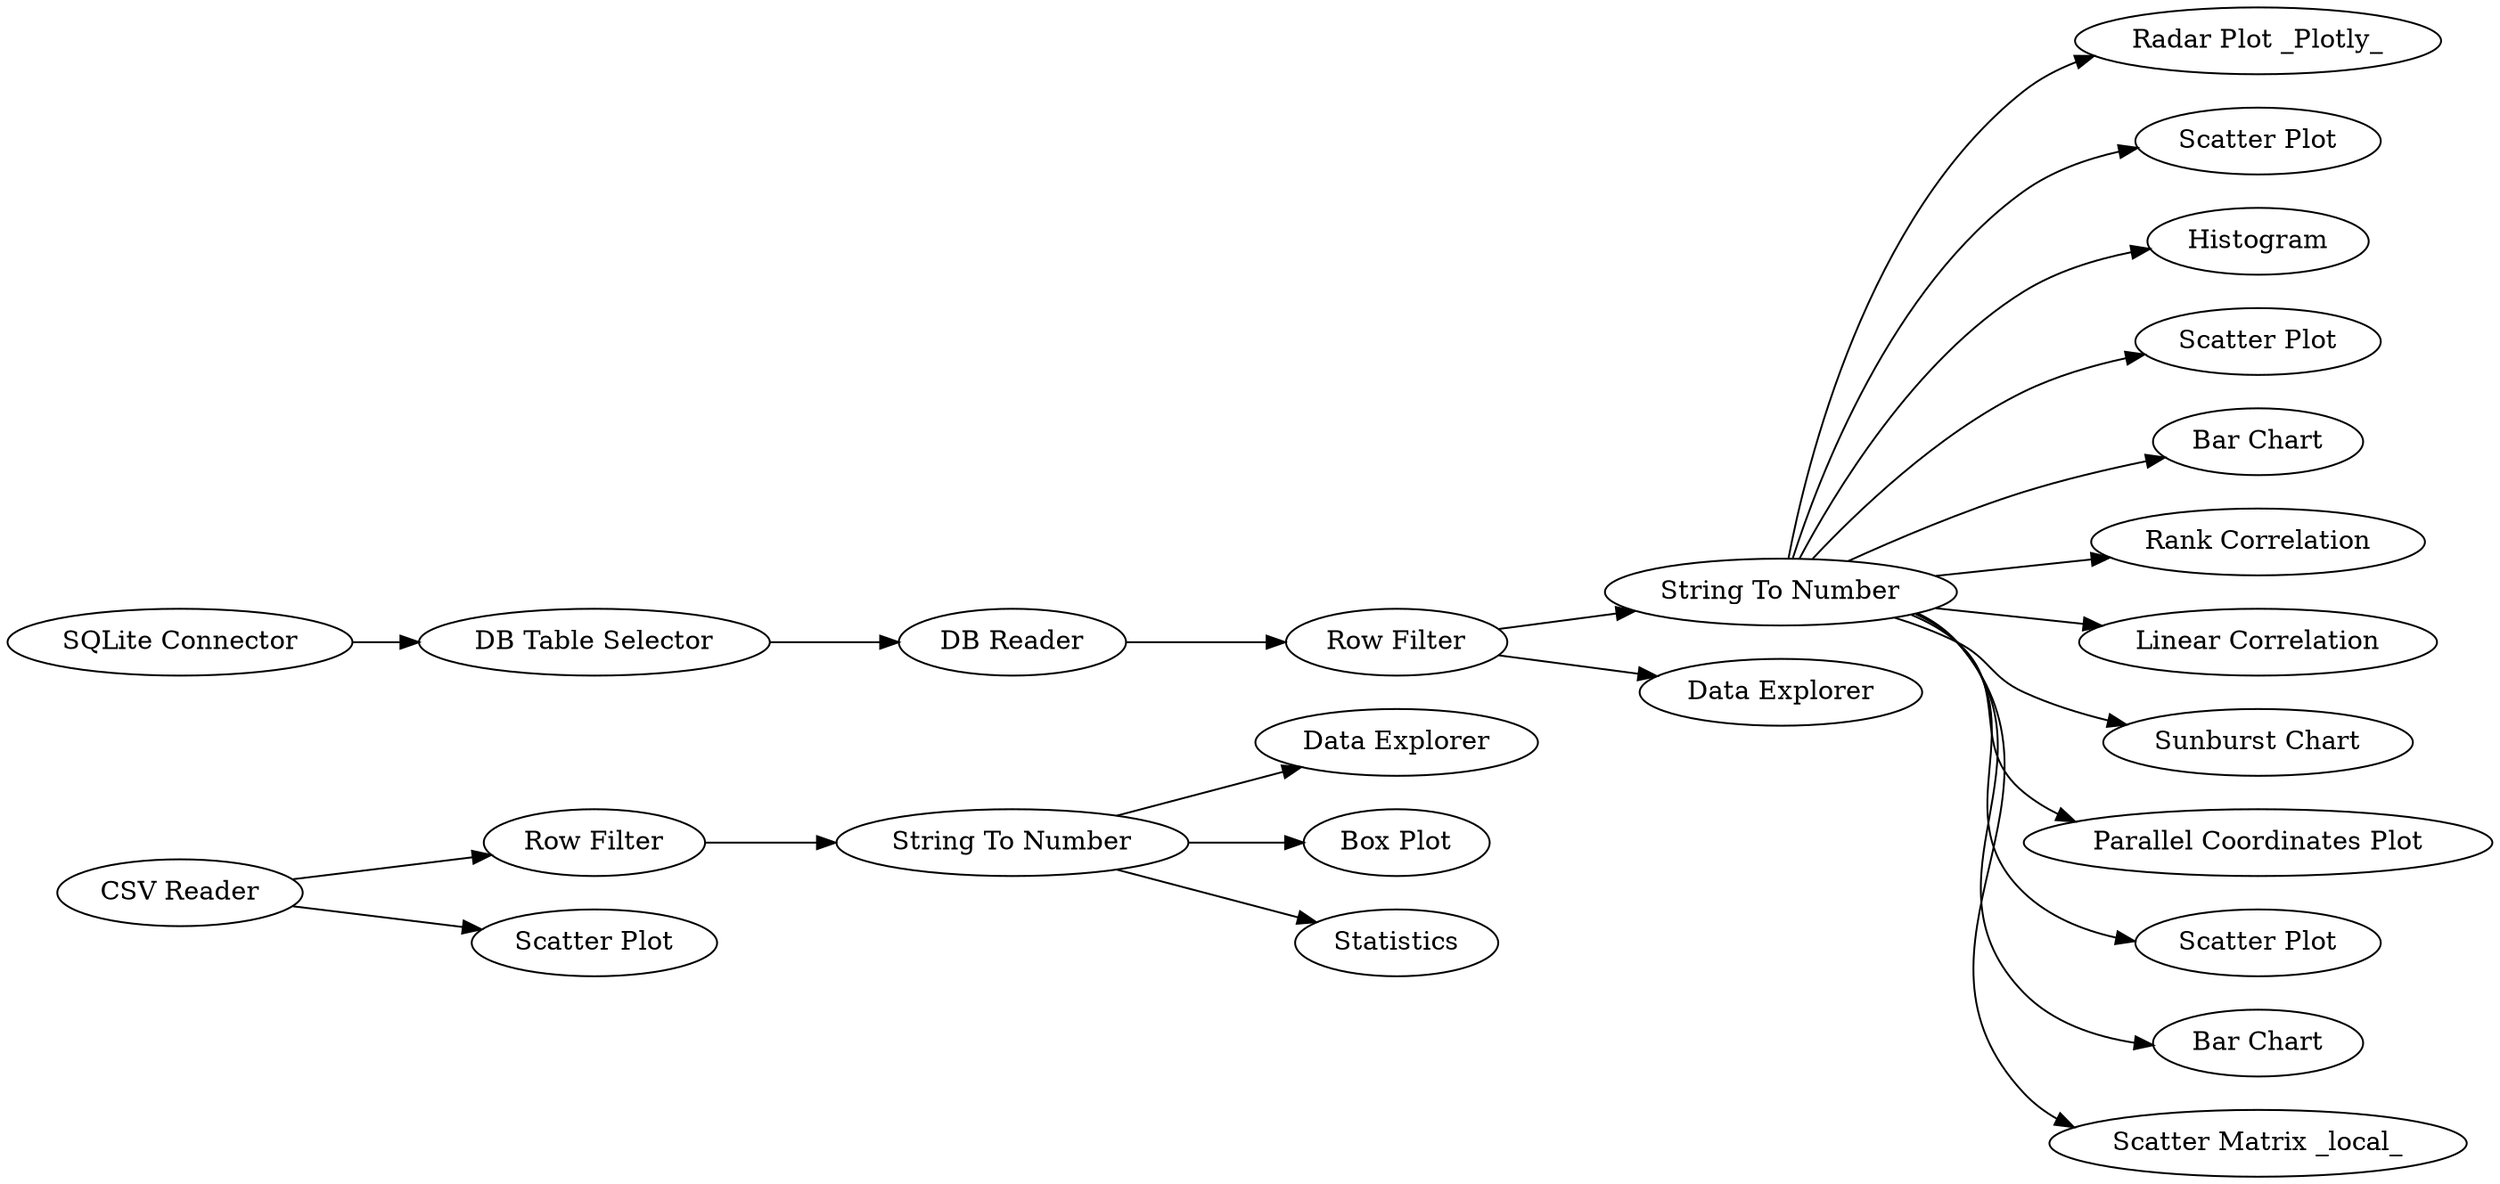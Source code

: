 digraph {
	"1463439961941859206_16" [label="Data Explorer"]
	"1463439961941859206_23" [label="String To Number"]
	"1463439961941859206_18" [label="Box Plot"]
	"1463439961941859206_11" [label="Row Filter"]
	"1463439961941859206_28" [label="DB Table Selector"]
	"1463439961941859206_35" [label="Radar Plot _Plotly_"]
	"1463439961941859206_32" [label="Scatter Plot"]
	"1463439961941859206_20" [label="Scatter Plot"]
	"1463439961941859206_19" [label=Histogram]
	"1463439961941859206_30" [label="String To Number"]
	"1463439961941859206_37" [label="Scatter Plot"]
	"1463439961941859206_5" [label="CSV Reader"]
	"1463439961941859206_25" [label="SQLite Connector"]
	"1463439961941859206_17" [label="Bar Chart"]
	"1463439961941859206_27" [label="DB Reader"]
	"1463439961941859206_7" [label="Row Filter"]
	"1463439961941859206_13" [label=Statistics]
	"1463439961941859206_15" [label="Rank Correlation"]
	"1463439961941859206_14" [label="Linear Correlation"]
	"1463439961941859206_36" [label="Sunburst Chart"]
	"1463439961941859206_34" [label="Parallel Coordinates Plot"]
	"1463439961941859206_12" [label="Data Explorer"]
	"1463439961941859206_31" [label="Scatter Plot"]
	"1463439961941859206_29" [label="Bar Chart"]
	"1463439961941859206_33" [label="Scatter Matrix _local_"]
	"1463439961941859206_28" -> "1463439961941859206_27"
	"1463439961941859206_7" -> "1463439961941859206_30"
	"1463439961941859206_5" -> "1463439961941859206_20"
	"1463439961941859206_25" -> "1463439961941859206_28"
	"1463439961941859206_30" -> "1463439961941859206_14"
	"1463439961941859206_30" -> "1463439961941859206_17"
	"1463439961941859206_23" -> "1463439961941859206_13"
	"1463439961941859206_30" -> "1463439961941859206_19"
	"1463439961941859206_30" -> "1463439961941859206_15"
	"1463439961941859206_11" -> "1463439961941859206_23"
	"1463439961941859206_27" -> "1463439961941859206_7"
	"1463439961941859206_30" -> "1463439961941859206_35"
	"1463439961941859206_23" -> "1463439961941859206_16"
	"1463439961941859206_23" -> "1463439961941859206_18"
	"1463439961941859206_30" -> "1463439961941859206_29"
	"1463439961941859206_7" -> "1463439961941859206_12"
	"1463439961941859206_30" -> "1463439961941859206_36"
	"1463439961941859206_30" -> "1463439961941859206_33"
	"1463439961941859206_30" -> "1463439961941859206_34"
	"1463439961941859206_30" -> "1463439961941859206_31"
	"1463439961941859206_30" -> "1463439961941859206_37"
	"1463439961941859206_30" -> "1463439961941859206_32"
	"1463439961941859206_5" -> "1463439961941859206_11"
	rankdir=LR
}
